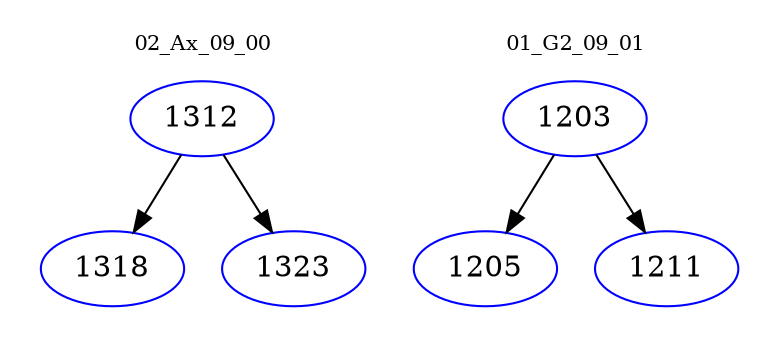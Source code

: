 digraph{
subgraph cluster_0 {
color = white
label = "02_Ax_09_00";
fontsize=10;
T0_1312 [label="1312", color="blue"]
T0_1312 -> T0_1318 [color="black"]
T0_1318 [label="1318", color="blue"]
T0_1312 -> T0_1323 [color="black"]
T0_1323 [label="1323", color="blue"]
}
subgraph cluster_1 {
color = white
label = "01_G2_09_01";
fontsize=10;
T1_1203 [label="1203", color="blue"]
T1_1203 -> T1_1205 [color="black"]
T1_1205 [label="1205", color="blue"]
T1_1203 -> T1_1211 [color="black"]
T1_1211 [label="1211", color="blue"]
}
}
